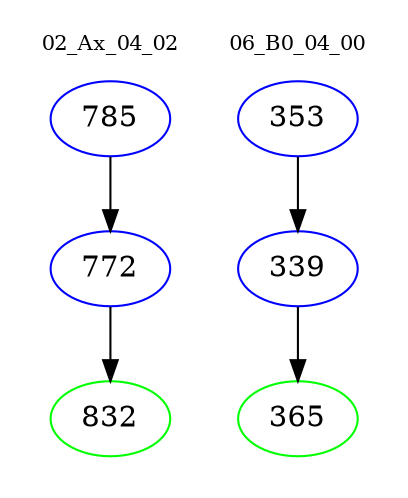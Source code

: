 digraph{
subgraph cluster_0 {
color = white
label = "02_Ax_04_02";
fontsize=10;
T0_785 [label="785", color="blue"]
T0_785 -> T0_772 [color="black"]
T0_772 [label="772", color="blue"]
T0_772 -> T0_832 [color="black"]
T0_832 [label="832", color="green"]
}
subgraph cluster_1 {
color = white
label = "06_B0_04_00";
fontsize=10;
T1_353 [label="353", color="blue"]
T1_353 -> T1_339 [color="black"]
T1_339 [label="339", color="blue"]
T1_339 -> T1_365 [color="black"]
T1_365 [label="365", color="green"]
}
}
